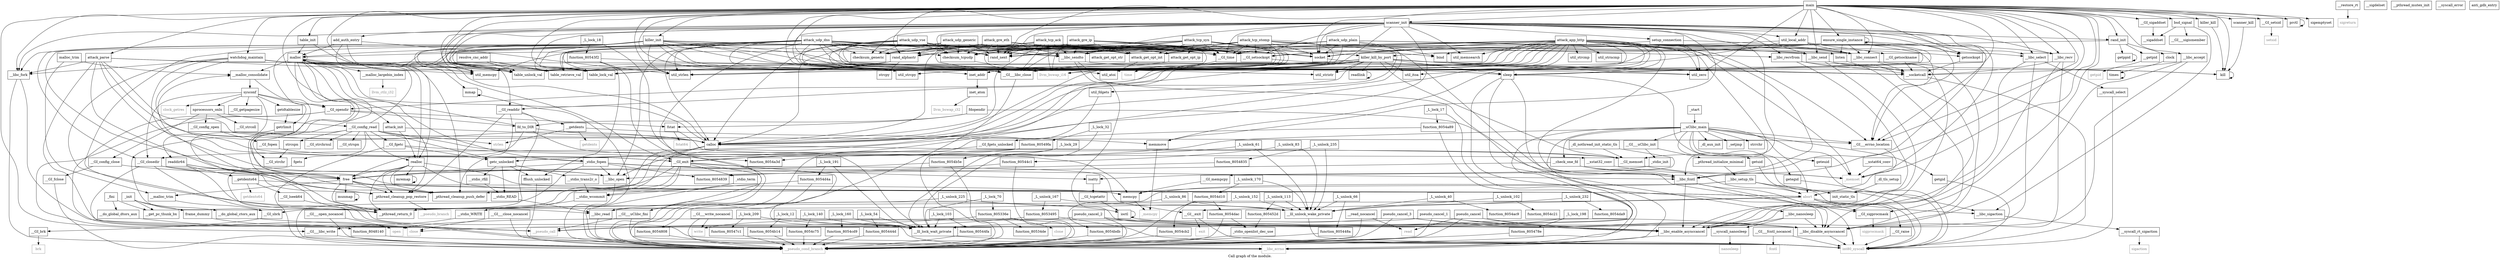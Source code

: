 digraph "Call graph of the module." {
  label="Call graph of the module.";
  node [shape=record];

  Node_main [label="{main}"];
  Node_rand_next [label="{rand_next}"];
  Node___GI_getsockname [label="{__GI_getsockname}"];
  Node_rand_init [label="{rand_init}"];
  Node___libc_select [label="{__libc_select}"];
  Node_rand_alphastr [label="{rand_alphastr}"];
  Node___GI_setsid [label="{__GI_setsid}"];
  Node___GI___fcntl_nocancel [label="{__GI___fcntl_nocancel}"];
  Node_getsockopt [label="{getsockopt}"];
  Node_scanner_kill [label="{scanner_kill}"];
  Node_setup_connection [label="{setup_connection}"];
  Node_add_auth_entry [label="{add_auth_entry}"];
  Node___GI_sigprocmask [label="{__GI_sigprocmask}"];
  Node_listen [label="{listen}"];
  Node_scanner_init [label="{scanner_init}"];
  Node_table_retrieve_val [label="{table_retrieve_val}"];
  Node___GI_time [label="{__GI_time}"];
  Node_table_lock_val [label="{table_lock_val}"];
  Node___libc_fcntl [label="{__libc_fcntl}"];
  Node___libc_recv [label="{__libc_recv}"];
  Node_table_unlock_val [label="{table_unlock_val}"];
  Node___GI_closedir [label="{__GI_closedir}"];
  Node_table_init [label="{table_init}"];
  Node_fd_to_DIR [label="{fd_to_DIR}"];
  Node___libc_recvfrom [label="{__libc_recvfrom}"];
  Node_util_strlen [label="{util_strlen}"];
  Node_util_strcpy [label="{util_strcpy}"];
  Node___GI_opendir [label="{__GI_opendir}"];
  Node_getppid [label="{getppid}"];
  Node_util_memcpy [label="{util_memcpy}"];
  Node_fdopendir [label="{fdopendir}"];
  Node_util_zero [label="{util_zero}"];
  Node___libc_send [label="{__libc_send}"];
  Node___GI_readdir [label="{__GI_readdir}"];
  Node_util_memsearch [label="{util_memsearch}"];
  Node___GI___errno_location [label="{__GI___errno_location}"];
  Node_inet_addr [label="{inet_addr}"];
  Node_ioctl [label="{ioctl}"];
  Node_clock [label="{clock}"];
  Node_strcpy [label="{strcpy}"];
  Node_util_atoi [label="{util_atoi}"];
  Node_util_stristr [label="{util_stristr}"];
  Node_kill [label="{kill}"];
  Node___libc_accept [label="{__libc_accept}"];
  Node_prctl [label="{prctl}"];
  Node_util_strcmp [label="{util_strcmp}"];
  Node___GI_setsockopt [label="{__GI_setsockopt}"];
  Node_memcpy [label="{memcpy}"];
  Node___libc_sendto [label="{__libc_sendto}"];
  Node_util_fdgets [label="{util_fdgets}"];
  Node_readlink [label="{readlink}"];
  Node_util_strncmp [label="{util_strncmp}"];
  Node_memmove [label="{memmove}"];
  Node_bind [label="{bind}"];
  Node___syscall_select [label="{__syscall_select}"];
  Node_util_local_addr [label="{util_local_addr}"];
  Node___GI_memset [label="{__GI_memset}"];
  Node_util_itoa [label="{util_itoa}"];
  Node___lll_unlock_wake_private [label="{__lll_unlock_wake_private}"];
  Node_init_static_tls [label="{init_static_tls}"];
  Node__dl_tls_setup [label="{_dl_tls_setup}"];
  Node___libc_setup_tls [label="{__libc_setup_tls}"];
  Node___pthread_initialize_minimal [label="{__pthread_initialize_minimal}"];
  Node__dl_aux_init [label="{_dl_aux_init}"];
  Node__dl_nothread_init_static_tls [label="{_dl_nothread_init_static_tls}"];
  Node___GI_brk [label="{__GI_brk}"];
  Node___getdents64 [label="{__getdents64}"];
  Node___stdio_READ [label="{__stdio_READ}"];
  Node___stdio_WRITE [label="{__stdio_WRITE}"];
  Node___stdio_rfill [label="{__stdio_rfill}"];
  Node___stdio_trans2r_o [label="{__stdio_trans2r_o}"];
  Node___GI_lseek64 [label="{__GI_lseek64}"];
  Node___do_global_ctors_aux [label="{__do_global_ctors_aux}"];
  Node__fini [label="{_fini}"];
  Node_llvm_ctlz_i32 [color="gray50", fontcolor="gray50", label="{llvm_ctlz_i32}"];
  Node_llvm_bswap_i32 [color="gray50", fontcolor="gray50", label="{llvm_bswap_i32}"];
  Node__memset [color="gray50", fontcolor="gray50", label="{_memset}"];
  Node__memcpy [color="gray50", fontcolor="gray50", label="{_memcpy}"];
  Node_llvm_bswap_i16 [color="gray50", fontcolor="gray50", label="{llvm_bswap_i16}"];
  Node___libc_errno [color="gray50", fontcolor="gray50", label="{__libc_errno}"];
  Node_int80_syscall [color="gray50", fontcolor="gray50", label="{int80_syscall}"];
  Node_fcntl [color="gray50", fontcolor="gray50", label="{fcntl}"];
  Node_setsid [color="gray50", fontcolor="gray50", label="{setsid}"];
  Node_sigprocmask [color="gray50", fontcolor="gray50", label="{sigprocmask}"];
  Node_time [color="gray50", fontcolor="gray50", label="{time}"];
  Node_close [color="gray50", fontcolor="gray50", label="{close}"];
  Node_open [color="gray50", fontcolor="gray50", label="{open}"];
  Node_clock_getres [color="gray50", fontcolor="gray50", label="{clock_getres}"];
  Node_clone [color="gray50", fontcolor="gray50", label="{clone}"];
  Node_getpid [color="gray50", fontcolor="gray50", label="{getpid}"];
  Node_write [color="gray50", fontcolor="gray50", label="{write}"];
  Node_read [color="gray50", fontcolor="gray50", label="{read}"];
  Node_exit [color="gray50", fontcolor="gray50", label="{exit}"];
  Node_sigreturn [color="gray50", fontcolor="gray50", label="{sigreturn}"];
  Node_sigaction [color="gray50", fontcolor="gray50", label="{sigaction}"];
  Node_fstat64 [color="gray50", fontcolor="gray50", label="{fstat64}"];
  Node_getdents [color="gray50", fontcolor="gray50", label="{getdents}"];
  Node_nanosleep [color="gray50", fontcolor="gray50", label="{nanosleep}"];
  Node_brk [color="gray50", fontcolor="gray50", label="{brk}"];
  Node_getdents64 [color="gray50", fontcolor="gray50", label="{getdents64}"];
  Node_abort [color="gray50", fontcolor="gray50", label="{abort}"];
  Node___libc_read [label="{__libc_read}"];
  Node___GI_sigaddset [label="{__GI_sigaddset}"];
  Node_sigemptyset [label="{sigemptyset}"];
  Node_bsd_signal [label="{bsd_signal}"];
  Node___GI___sigismember [label="{__GI___sigismember}"];
  Node___sigaddset [label="{__sigaddset}"];
  Node___sigdelset [label="{__sigdelset}"];
  Node___malloc_largebin_index [label="{__malloc_largebin_index}"];
  Node_malloc [label="{malloc}"];
  Node_calloc [label="{calloc}"];
  Node_realloc [label="{realloc}"];
  Node___malloc_trim [label="{__malloc_trim}"];
  Node___malloc_consolidate [label="{__malloc_consolidate}"];
  Node_free [label="{free}"];
  Node_malloc_trim [label="{malloc_trim}"];
  Node_abort [label="{abort}"];
  Node___GI_exit [label="{__GI_exit}"];
  Node_nprocessors_onln [label="{nprocessors_onln}"];
  Node_sysconf [label="{sysconf}"];
  Node___libc_fork [label="{__libc_fork}"];
  Node_function_805336e [label="{function_805336e}"];
  Node_function_8053495 [label="{function_8053495}"];
  Node_function_80534de [label="{function_80534de}"];
  Node__L_lock_70 [label="{_L_lock_70}"];
  Node__L_unlock_167 [label="{_L_unlock_167}"];
  Node___getpid [label="{__getpid}"];
  Node___GI_raise [label="{__GI_raise}"];
  Node_sleep [label="{sleep}"];
  Node___GI___libc_close [label="{__GI___libc_close}"];
  Node___GI___close_nocancel [label="{__GI___close_nocancel}"];
  Node_pseudo_cancel_3 [label="{pseudo_cancel_3}"];
  Node___libc_open [label="{__libc_open}"];
  Node___GI___open_nocancel [label="{__GI___open_nocancel}"];
  Node_pseudo_cancel_2 [label="{pseudo_cancel_2}"];
  Node___GI___libc_write [label="{__GI___libc_write}"];
  Node___GI___write_nocancel [label="{__GI___write_nocancel}"];
  Node_pseudo_cancel_1 [label="{pseudo_cancel_1}"];
  Node___GI_mempcpy [label="{__GI_mempcpy}"];
  Node___read_nocancel [label="{__read_nocancel}"];
  Node_pseudo_cancel [label="{pseudo_cancel}"];
  Node___libc_disable_asynccancel [label="{__libc_disable_asynccancel}"];
  Node___libc_enable_asynccancel [label="{__libc_enable_asynccancel}"];
  Node___pthread_return_0 [label="{__pthread_return_0}"];
  Node___pthread_mutex_init [label="{__pthread_mutex_init}"];
  Node__pthread_cleanup_push_defer [label="{_pthread_cleanup_push_defer}"];
  Node__pthread_cleanup_pop_restore [label="{_pthread_cleanup_pop_restore}"];
  Node___GI___uClibc_fini [label="{__GI___uClibc_fini}"];
  Node___check_one_fd [label="{__check_one_fd}"];
  Node___GI___uClibc_init [label="{__GI___uClibc_init}"];
  Node___uClibc_main [label="{__uClibc_main}"];
  Node___syscall_error [label="{__syscall_error}"];
  Node___restore_rt [label="{__restore_rt}"];
  Node___libc_sigaction [label="{__libc_sigaction}"];
  Node__setjmp [label="{_setjmp}"];
  Node_mmap [label="{mmap}"];
  Node___socketcall [label="{__socketcall}"];
  Node___syscall_rt_sigaction [label="{__syscall_rt_sigaction}"];
  Node___GI__exit [label="{__GI__exit}"];
  Node_fstat [label="{fstat}"];
  Node___getdents [label="{__getdents}"];
  Node_getdtablesize [label="{getdtablesize}"];
  Node_getegid [label="{getegid}"];
  Node_geteuid [label="{geteuid}"];
  Node_getgid [label="{getgid}"];
  Node___GI_getpagesize [label="{__GI_getpagesize}"];
  Node_getrlimit [label="{getrlimit}"];
  Node_getuid [label="{getuid}"];
  Node_mremap [label="{mremap}"];
  Node_munmap [label="{munmap}"];
  Node___syscall_nanosleep [label="{__syscall_nanosleep}"];
  Node___libc_nanosleep [label="{__libc_nanosleep}"];
  Node___GI_sbrk [label="{__GI_sbrk}"];
  Node_times [label="{times}"];
  Node___xstat64_conv [label="{__xstat64_conv}"];
  Node___xstat32_conv [label="{__xstat32_conv}"];
  Node_readdir64 [label="{readdir64}"];
  Node___GI_config_read [label="{__GI_config_read}"];
  Node___GI_config_close [label="{__GI_config_close}"];
  Node___GI_config_open [label="{__GI_config_open}"];
  Node___GI_fclose [label="{__GI_fclose}"];
  Node_function_80543f2 [label="{function_80543f2}"];
  Node_function_805444d [label="{function_805444d}"];
  Node_function_805448a [label="{function_805448a}"];
  Node_function_80544c1 [label="{function_80544c1}"];
  Node_function_80544fa [label="{function_80544fa}"];
  Node_function_805452d [label="{function_805452d}"];
  Node__L_lock_18 [label="{_L_lock_18}"];
  Node__L_lock_54 [label="{_L_lock_54}"];
  Node__L_unlock_66 [label="{_L_unlock_66}"];
  Node__L_unlock_83 [label="{_L_unlock_83}"];
  Node__L_lock_103 [label="{_L_lock_103}"];
  Node__L_unlock_113 [label="{_L_unlock_113}"];
  Node___GI_fopen [label="{__GI_fopen}"];
  Node__stdio_fopen [label="{_stdio_fopen}"];
  Node_function_805478e [label="{function_805478e}"];
  Node_function_80547c1 [label="{function_80547c1}"];
  Node_function_8054808 [label="{function_8054808}"];
  Node_function_8054835 [label="{function_8054835}"];
  Node_function_8054839 [label="{function_8054839}"];
  Node__L_lock_198 [label="{_L_lock_198}"];
  Node__L_lock_209 [label="{_L_lock_209}"];
  Node__L_unlock_225 [label="{_L_unlock_225}"];
  Node__L_unlock_235 [label="{_L_unlock_235}"];
  Node__stdio_init [label="{_stdio_init}"];
  Node__stdio_term [label="{_stdio_term}"];
  Node___stdio_wcommit [label="{__stdio_wcommit}"];
  Node___GI_fgetc [label="{__GI_fgetc}"];
  Node_function_80549fa [label="{function_80549fa}"];
  Node_function_8054a3d [label="{function_8054a3d}"];
  Node__L_lock_32 [label="{_L_lock_32}"];
  Node__L_unlock_61 [label="{_L_unlock_61}"];
  Node_fgets [label="{fgets}"];
  Node_function_8054a89 [label="{function_8054a89}"];
  Node_function_8054ac9 [label="{function_8054ac9}"];
  Node__L_lock_17 [label="{_L_lock_17}"];
  Node__L_unlock_40 [label="{_L_unlock_40}"];
  Node__stdio_openlist_dec_use [label="{_stdio_openlist_dec_use}"];
  Node_function_8054b14 [label="{function_8054b14}"];
  Node_function_8054b5e [label="{function_8054b5e}"];
  Node_function_8054bdb [label="{function_8054bdb}"];
  Node_function_8054c21 [label="{function_8054c21}"];
  Node_fflush_unlocked [label="{fflush_unlocked}"];
  Node_function_8054c75 [label="{function_8054c75}"];
  Node_function_8054cb2 [label="{function_8054cb2}"];
  Node_function_8054cd9 [label="{function_8054cd9}"];
  Node_function_8054d10 [label="{function_8054d10}"];
  Node_function_8054d4a [label="{function_8054d4a}"];
  Node_function_8054da9 [label="{function_8054da9}"];
  Node_function_8054dac [label="{function_8054dac}"];
  Node__L_lock_12 [label="{_L_lock_12}"];
  Node__L_lock_29 [label="{_L_lock_29}"];
  Node__L_unlock_86 [label="{_L_unlock_86}"];
  Node__L_unlock_102 [label="{_L_unlock_102}"];
  Node__L_lock_140 [label="{_L_lock_140}"];
  Node__L_unlock_152 [label="{_L_unlock_152}"];
  Node__L_lock_160 [label="{_L_lock_160}"];
  Node__L_unlock_170 [label="{_L_unlock_170}"];
  Node__L_lock_191 [label="{_L_lock_191}"];
  Node__L_unlock_232 [label="{_L_unlock_232}"];
  Node_getc_unlocked [label="{getc_unlocked}"];
  Node___GI_fgets_unlocked [label="{__GI_fgets_unlocked}"];
  Node___GI_strchr [label="{__GI_strchr}"];
  Node___GI_strchrnul [label="{__GI_strchrnul}"];
  Node___GI_strcoll [label="{__GI_strcoll}"];
  Node_strlen [color="gray50", fontcolor="gray50", label="{strlen}"];
  Node_strrchr [label="{strrchr}"];
  Node_strcspn [label="{strcspn}"];
  Node___GI_strspn [label="{__GI_strspn}"];
  Node_isatty [label="{isatty}"];
  Node___GI_tcgetattr [label="{__GI_tcgetattr}"];
  Node_inet_aton [label="{inet_aton}"];
  Node___lll_lock_wait_private [label="{__lll_lock_wait_private}"];
  Node_socket [label="{socket}"];
  Node___pseudo_call [color="gray50", fontcolor="gray50", label="{__pseudo_call}"];
  Node___pseudo_branch [color="gray50", fontcolor="gray50", label="{__pseudo_branch}"];
  Node___pseudo_cond_branch [color="gray50", fontcolor="gray50", label="{__pseudo_cond_branch}"];
  Node__init [label="{_init}"];
  Node___get_pc_thunk_bx [label="{__get_pc_thunk_bx}"];
  Node___do_global_dtors_aux [label="{__do_global_dtors_aux}"];
  Node_frame_dummy [label="{frame_dummy}"];
  Node_function_8048140 [label="{function_8048140}"];
  Node__start [label="{_start}"];
  Node_attack_get_opt_str [label="{attack_get_opt_str}"];
  Node_attack_get_opt_ip [label="{attack_get_opt_ip}"];
  Node_attack_get_opt_int [label="{attack_get_opt_int}"];
  Node_attack_parse [label="{attack_parse}"];
  Node_attack_init [label="{attack_init}"];
  Node_attack_app_http [label="{attack_app_http}"];
  Node_attack_gre_eth [label="{attack_gre_eth}"];
  Node_attack_gre_ip [label="{attack_gre_ip}"];
  Node___libc_connect [label="{__libc_connect}"];
  Node_attack_tcp_stomp [label="{attack_tcp_stomp}"];
  Node_attack_tcp_ack [label="{attack_tcp_ack}"];
  Node_attack_tcp_syn [label="{attack_tcp_syn}"];
  Node_attack_udp_plain [label="{attack_udp_plain}"];
  Node_attack_udp_generic [label="{attack_udp_generic}"];
  Node_attack_udp_vse [label="{attack_udp_vse}"];
  Node_attack_udp_dns [label="{attack_udp_dns}"];
  Node_checksum_generic [label="{checksum_generic}"];
  Node_checksum_tcpudp [label="{checksum_tcpudp}"];
  Node_killer_kill [label="{killer_kill}"];
  Node_killer_kill_by_port [label="{killer_kill_by_port}"];
  Node_killer_init [label="{killer_init}"];
  Node_anti_gdb_entry [label="{anti_gdb_entry}"];
  Node_resolve_cnc_addr [label="{resolve_cnc_addr}"];
  Node_ensure_single_instance [label="{ensure_single_instance}"];
  Node_watchdog_maintain [label="{watchdog_maintain}"];
  Node_main -> Node_rand_next;
  Node_main -> Node_rand_init;
  Node_main -> Node___libc_select;
  Node_main -> Node_rand_alphastr;
  Node_main -> Node___GI_setsid;
  Node_main -> Node_getsockopt;
  Node_main -> Node_scanner_kill;
  Node_main -> Node___GI_sigprocmask;
  Node_main -> Node_scanner_init;
  Node_main -> Node_table_retrieve_val;
  Node_main -> Node_table_lock_val;
  Node_main -> Node___libc_fcntl;
  Node_main -> Node___libc_recv;
  Node_main -> Node_table_unlock_val;
  Node_main -> Node_table_init;
  Node_main -> Node_util_strlen;
  Node_main -> Node_util_strcpy;
  Node_main -> Node_util_zero;
  Node_main -> Node___libc_send;
  Node_main -> Node___GI___errno_location;
  Node_main -> Node_kill;
  Node_main -> Node___libc_accept;
  Node_main -> Node_prctl;
  Node_main -> Node_util_local_addr;
  Node_main -> Node__memset;
  Node_main -> Node_llvm_bswap_i16;
  Node_main -> Node___GI_sigaddset;
  Node_main -> Node_sigemptyset;
  Node_main -> Node_bsd_signal;
  Node_main -> Node___GI_exit;
  Node_main -> Node___libc_fork;
  Node_main -> Node_sleep;
  Node_main -> Node___GI___libc_close;
  Node_main -> Node___GI___libc_write;
  Node_main -> Node_socket;
  Node_main -> Node_attack_parse;
  Node_main -> Node_attack_init;
  Node_main -> Node___libc_connect;
  Node_main -> Node_killer_kill;
  Node_main -> Node_killer_init;
  Node_main -> Node_ensure_single_instance;
  Node_main -> Node_watchdog_maintain;
  Node___GI_getsockname -> Node___socketcall;
  Node_rand_init -> Node___GI_time;
  Node_rand_init -> Node_getppid;
  Node_rand_init -> Node_clock;
  Node_rand_init -> Node___getpid;
  Node___libc_select -> Node___syscall_select;
  Node___libc_select -> Node___libc_disable_asynccancel;
  Node___libc_select -> Node___libc_enable_asynccancel;
  Node_rand_alphastr -> Node_table_retrieve_val;
  Node_rand_alphastr -> Node_table_lock_val;
  Node_rand_alphastr -> Node_table_unlock_val;
  Node_rand_alphastr -> Node_util_strlen;
  Node_rand_alphastr -> Node_strcpy;
  Node___GI_setsid -> Node_setsid;
  Node___GI___fcntl_nocancel -> Node_int80_syscall;
  Node___GI___fcntl_nocancel -> Node_fcntl;
  Node_getsockopt -> Node___socketcall;
  Node_scanner_kill -> Node_kill;
  Node_setup_connection -> Node___libc_fcntl;
  Node_setup_connection -> Node_util_zero;
  Node_setup_connection -> Node___GI___libc_close;
  Node_setup_connection -> Node_socket;
  Node_setup_connection -> Node___libc_connect;
  Node_add_auth_entry -> Node_util_strlen;
  Node_add_auth_entry -> Node_util_memcpy;
  Node_add_auth_entry -> Node_malloc;
  Node_add_auth_entry -> Node_realloc;
  Node___GI_sigprocmask -> Node_sigprocmask;
  Node_listen -> Node___socketcall;
  Node_scanner_init -> Node_rand_next;
  Node_scanner_init -> Node_rand_init;
  Node_scanner_init -> Node___libc_select;
  Node_scanner_init -> Node_getsockopt;
  Node_scanner_init -> Node_setup_connection;
  Node_scanner_init -> Node_add_auth_entry;
  Node_scanner_init -> Node_table_retrieve_val;
  Node_scanner_init -> Node___GI_time;
  Node_scanner_init -> Node_table_lock_val;
  Node_scanner_init -> Node___libc_fcntl;
  Node_scanner_init -> Node___libc_recv;
  Node_scanner_init -> Node_table_unlock_val;
  Node_scanner_init -> Node___libc_recvfrom;
  Node_scanner_init -> Node___libc_send;
  Node_scanner_init -> Node_util_memsearch;
  Node_scanner_init -> Node___GI___errno_location;
  Node_scanner_init -> Node___GI_setsockopt;
  Node_scanner_init -> Node___libc_sendto;
  Node_scanner_init -> Node_memmove;
  Node_scanner_init -> Node_util_local_addr;
  Node_scanner_init -> Node__memset;
  Node_scanner_init -> Node_llvm_bswap_i16;
  Node_scanner_init -> Node_calloc;
  Node_scanner_init -> Node___GI_exit;
  Node_scanner_init -> Node___libc_fork;
  Node_scanner_init -> Node___GI___libc_close;
  Node_scanner_init -> Node_socket;
  Node_scanner_init -> Node_checksum_generic;
  Node_scanner_init -> Node_checksum_tcpudp;
  Node___GI_time -> Node_time;
  Node___libc_fcntl -> Node_int80_syscall;
  Node___libc_fcntl -> Node___libc_disable_asynccancel;
  Node___libc_fcntl -> Node___libc_enable_asynccancel;
  Node___libc_recv -> Node___libc_disable_asynccancel;
  Node___libc_recv -> Node___libc_enable_asynccancel;
  Node___libc_recv -> Node___socketcall;
  Node___GI_closedir -> Node_close;
  Node___GI_closedir -> Node_free;
  Node___GI_closedir -> Node___pthread_return_0;
  Node___GI_closedir -> Node__pthread_cleanup_push_defer;
  Node___GI_closedir -> Node__pthread_cleanup_pop_restore;
  Node_table_init -> Node_util_memcpy;
  Node_table_init -> Node_malloc;
  Node_fd_to_DIR -> Node_memcpy;
  Node_fd_to_DIR -> Node_malloc;
  Node_fd_to_DIR -> Node_calloc;
  Node_fd_to_DIR -> Node_free;
  Node___libc_recvfrom -> Node___libc_disable_asynccancel;
  Node___libc_recvfrom -> Node___libc_enable_asynccancel;
  Node___libc_recvfrom -> Node___socketcall;
  Node___GI_opendir -> Node_fd_to_DIR;
  Node___GI_opendir -> Node_close;
  Node___GI_opendir -> Node_open;
  Node___GI_opendir -> Node_fstat;
  Node_getppid -> Node_getppid;
  Node_fdopendir -> Node___libc_fcntl;
  Node_fdopendir -> Node_fd_to_DIR;
  Node_fdopendir -> Node_fstat;
  Node___libc_send -> Node___libc_disable_asynccancel;
  Node___libc_send -> Node___libc_enable_asynccancel;
  Node___libc_send -> Node___socketcall;
  Node___GI_readdir -> Node___pthread_return_0;
  Node___GI_readdir -> Node__pthread_cleanup_push_defer;
  Node___GI_readdir -> Node__pthread_cleanup_pop_restore;
  Node___GI_readdir -> Node___getdents;
  Node___GI___errno_location -> Node_abort;
  Node_inet_addr -> Node_inet_aton;
  Node_ioctl -> Node_ioctl;
  Node_ioctl -> Node___libc_disable_asynccancel;
  Node_ioctl -> Node___libc_enable_asynccancel;
  Node_clock -> Node_times;
  Node_kill -> Node_kill;
  Node___libc_accept -> Node___libc_disable_asynccancel;
  Node___libc_accept -> Node___libc_enable_asynccancel;
  Node___libc_accept -> Node___socketcall;
  Node_prctl -> Node_prctl;
  Node___GI_setsockopt -> Node___socketcall;
  Node_memcpy -> Node__memcpy;
  Node___libc_sendto -> Node___libc_disable_asynccancel;
  Node___libc_sendto -> Node___libc_enable_asynccancel;
  Node___libc_sendto -> Node___socketcall;
  Node_util_fdgets -> Node___libc_read;
  Node_readlink -> Node_readlink;
  Node_memmove -> Node__memcpy;
  Node_bind -> Node___socketcall;
  Node___syscall_select -> Node_int80_syscall;
  Node_util_local_addr -> Node___GI_getsockname;
  Node_util_local_addr -> Node___GI___errno_location;
  Node_util_local_addr -> Node___GI___libc_close;
  Node_util_local_addr -> Node_socket;
  Node_util_local_addr -> Node___libc_connect;
  Node___GI_memset -> Node__memset;
  Node___lll_unlock_wake_private -> Node_int80_syscall;
  Node__dl_tls_setup -> Node_init_static_tls;
  Node___libc_setup_tls -> Node_memcpy;
  Node___libc_setup_tls -> Node_init_static_tls;
  Node___libc_setup_tls -> Node_int80_syscall;
  Node___libc_setup_tls -> Node_abort;
  Node___libc_setup_tls -> Node___GI_sbrk;
  Node___pthread_initialize_minimal -> Node___libc_setup_tls;
  Node__dl_nothread_init_static_tls -> Node___GI_memset;
  Node__dl_nothread_init_static_tls -> Node___GI_mempcpy;
  Node___GI_brk -> Node_brk;
  Node___getdents64 -> Node_memcpy;
  Node___getdents64 -> Node___GI_lseek64;
  Node___getdents64 -> Node_getdents64;
  Node___stdio_READ -> Node___libc_read;
  Node___stdio_WRITE -> Node___GI___libc_write;
  Node___stdio_rfill -> Node___stdio_READ;
  Node___stdio_trans2r_o -> Node___stdio_wcommit;
  Node___GI_lseek64 -> Node_int80_syscall;
  Node___do_global_ctors_aux -> Node___pseudo_call;
  Node__fini -> Node___get_pc_thunk_bx;
  Node__fini -> Node___do_global_dtors_aux;
  Node___libc_read -> Node___pseudo_cond_branch;
  Node___GI_sigaddset -> Node___sigaddset;
  Node_bsd_signal -> Node___GI___sigismember;
  Node_bsd_signal -> Node___sigaddset;
  Node_bsd_signal -> Node___libc_sigaction;
  Node___malloc_largebin_index -> Node_llvm_ctlz_i32;
  Node_malloc -> Node___malloc_largebin_index;
  Node_malloc -> Node_malloc;
  Node_malloc -> Node___malloc_consolidate;
  Node_malloc -> Node_free;
  Node_malloc -> Node___pthread_return_0;
  Node_malloc -> Node__pthread_cleanup_push_defer;
  Node_malloc -> Node__pthread_cleanup_pop_restore;
  Node_malloc -> Node_mmap;
  Node_malloc -> Node___GI_sbrk;
  Node_calloc -> Node___GI_memset;
  Node_calloc -> Node_malloc;
  Node_calloc -> Node___pthread_return_0;
  Node_calloc -> Node__pthread_cleanup_push_defer;
  Node_calloc -> Node__pthread_cleanup_pop_restore;
  Node_realloc -> Node_memcpy;
  Node_realloc -> Node_malloc;
  Node_realloc -> Node_free;
  Node_realloc -> Node_abort;
  Node_realloc -> Node___pthread_return_0;
  Node_realloc -> Node__pthread_cleanup_push_defer;
  Node_realloc -> Node__pthread_cleanup_pop_restore;
  Node_realloc -> Node_mremap;
  Node___malloc_trim -> Node___GI_sbrk;
  Node___malloc_consolidate -> Node_abort;
  Node___malloc_consolidate -> Node_sysconf;
  Node_free -> Node___malloc_trim;
  Node_free -> Node___malloc_consolidate;
  Node_free -> Node_abort;
  Node_free -> Node___pthread_return_0;
  Node_free -> Node__pthread_cleanup_push_defer;
  Node_free -> Node__pthread_cleanup_pop_restore;
  Node_free -> Node_munmap;
  Node_malloc_trim -> Node___malloc_trim;
  Node_malloc_trim -> Node___malloc_consolidate;
  Node_abort -> Node___GI_sigprocmask;
  Node_abort -> Node___GI_raise;
  Node_abort -> Node___pthread_return_0;
  Node_abort -> Node___libc_sigaction;
  Node_abort -> Node___GI__exit;
  Node___GI_exit -> Node___libc_errno;
  Node___GI_exit -> Node___pthread_return_0;
  Node___GI_exit -> Node__pthread_cleanup_push_defer;
  Node___GI_exit -> Node__pthread_cleanup_pop_restore;
  Node___GI_exit -> Node___GI___uClibc_fini;
  Node___GI_exit -> Node___GI__exit;
  Node___GI_exit -> Node__stdio_term;
  Node_nprocessors_onln -> Node___GI_config_read;
  Node_nprocessors_onln -> Node___GI_config_close;
  Node_nprocessors_onln -> Node___GI_config_open;
  Node_nprocessors_onln -> Node___GI_strcoll;
  Node_sysconf -> Node___GI_closedir;
  Node_sysconf -> Node___GI_opendir;
  Node_sysconf -> Node_clock_getres;
  Node_sysconf -> Node_nprocessors_onln;
  Node_sysconf -> Node_getdtablesize;
  Node_sysconf -> Node___GI_getpagesize;
  Node_sysconf -> Node_getrlimit;
  Node_sysconf -> Node_readdir64;
  Node___libc_fork -> Node___pseudo_call;
  Node___libc_fork -> Node___pseudo_cond_branch;
  Node_function_805336e -> Node_clone;
  Node_function_805336e -> Node_function_80534de;
  Node_function_805336e -> Node___pseudo_call;
  Node_function_805336e -> Node___pseudo_cond_branch;
  Node_function_8053495 -> Node_int80_syscall;
  Node_function_8053495 -> Node___pseudo_call;
  Node__L_lock_70 -> Node_function_805336e;
  Node__L_lock_70 -> Node___lll_lock_wait_private;
  Node__L_unlock_167 -> Node___lll_unlock_wake_private;
  Node__L_unlock_167 -> Node_function_8053495;
  Node___getpid -> Node_getpid;
  Node___GI_raise -> Node_int80_syscall;
  Node_sleep -> Node___GI_sigprocmask;
  Node_sleep -> Node___libc_errno;
  Node_sleep -> Node___libc_sigaction;
  Node_sleep -> Node___libc_nanosleep;
  Node___GI___libc_close -> Node___pseudo_cond_branch;
  Node___GI___close_nocancel -> Node_close;
  Node___GI___close_nocancel -> Node___pseudo_cond_branch;
  Node_pseudo_cancel_3 -> Node_close;
  Node_pseudo_cancel_3 -> Node___libc_disable_asynccancel;
  Node_pseudo_cancel_3 -> Node___libc_enable_asynccancel;
  Node_pseudo_cancel_3 -> Node___pseudo_cond_branch;
  Node___libc_open -> Node___pseudo_cond_branch;
  Node___GI___open_nocancel -> Node_open;
  Node___GI___open_nocancel -> Node___pseudo_cond_branch;
  Node_pseudo_cancel_2 -> Node_open;
  Node_pseudo_cancel_2 -> Node___libc_disable_asynccancel;
  Node_pseudo_cancel_2 -> Node___libc_enable_asynccancel;
  Node_pseudo_cancel_2 -> Node___pseudo_cond_branch;
  Node___GI___libc_write -> Node___pseudo_cond_branch;
  Node___GI___write_nocancel -> Node_write;
  Node___GI___write_nocancel -> Node___pseudo_cond_branch;
  Node_pseudo_cancel_1 -> Node_write;
  Node_pseudo_cancel_1 -> Node___libc_disable_asynccancel;
  Node_pseudo_cancel_1 -> Node___libc_enable_asynccancel;
  Node_pseudo_cancel_1 -> Node___pseudo_cond_branch;
  Node___GI_mempcpy -> Node_memcpy;
  Node___read_nocancel -> Node_read;
  Node___read_nocancel -> Node___pseudo_cond_branch;
  Node_pseudo_cancel -> Node_read;
  Node_pseudo_cancel -> Node___libc_disable_asynccancel;
  Node_pseudo_cancel -> Node___libc_enable_asynccancel;
  Node_pseudo_cancel -> Node___pseudo_cond_branch;
  Node___libc_disable_asynccancel -> Node_int80_syscall;
  Node___libc_enable_asynccancel -> Node___libc_errno;
  Node__pthread_cleanup_pop_restore -> Node___pseudo_branch;
  Node___GI___uClibc_fini -> Node___libc_errno;
  Node___GI___uClibc_fini -> Node___pseudo_call;
  Node___check_one_fd -> Node___libc_fcntl;
  Node___check_one_fd -> Node_abort;
  Node___check_one_fd -> Node___libc_open;
  Node___GI___uClibc_init -> Node___pthread_initialize_minimal;
  Node___GI___uClibc_init -> Node__stdio_init;
  Node___uClibc_main -> Node___GI___errno_location;
  Node___uClibc_main -> Node__dl_aux_init;
  Node___uClibc_main -> Node__memset;
  Node___uClibc_main -> Node___libc_errno;
  Node___uClibc_main -> Node_abort;
  Node___uClibc_main -> Node___GI_exit;
  Node___uClibc_main -> Node___check_one_fd;
  Node___uClibc_main -> Node___GI___uClibc_init;
  Node___uClibc_main -> Node__setjmp;
  Node___uClibc_main -> Node_getegid;
  Node___uClibc_main -> Node_geteuid;
  Node___uClibc_main -> Node_getgid;
  Node___uClibc_main -> Node_getuid;
  Node___uClibc_main -> Node_strrchr;
  Node___uClibc_main -> Node___pseudo_call;
  Node___restore_rt -> Node_sigreturn;
  Node___libc_sigaction -> Node___syscall_rt_sigaction;
  Node_mmap -> Node_mmap;
  Node_mmap -> Node___pseudo_cond_branch;
  Node___socketcall -> Node_int80_syscall;
  Node___syscall_rt_sigaction -> Node_sigaction;
  Node___GI__exit -> Node_int80_syscall;
  Node___GI__exit -> Node_exit;
  Node_fstat -> Node_fstat64;
  Node_fstat -> Node___xstat32_conv;
  Node___getdents -> Node_memmove;
  Node___getdents -> Node_getdents;
  Node___getdents -> Node_strlen;
  Node_getdtablesize -> Node_getrlimit;
  Node_getegid -> Node_int80_syscall;
  Node_geteuid -> Node_int80_syscall;
  Node_getgid -> Node_int80_syscall;
  Node_getrlimit -> Node_int80_syscall;
  Node_getuid -> Node_int80_syscall;
  Node_mremap -> Node_mremap;
  Node_munmap -> Node_munmap;
  Node___syscall_nanosleep -> Node_nanosleep;
  Node___libc_nanosleep -> Node___libc_disable_asynccancel;
  Node___libc_nanosleep -> Node___libc_enable_asynccancel;
  Node___libc_nanosleep -> Node___syscall_nanosleep;
  Node___GI_sbrk -> Node___GI_brk;
  Node_times -> Node_times;
  Node___xstat64_conv -> Node__memset;
  Node___xstat32_conv -> Node__memset;
  Node_readdir64 -> Node___getdents64;
  Node_readdir64 -> Node___pthread_return_0;
  Node_readdir64 -> Node__pthread_cleanup_push_defer;
  Node_readdir64 -> Node__pthread_cleanup_pop_restore;
  Node___GI_config_read -> Node___GI_memset;
  Node___GI_config_read -> Node_malloc;
  Node___GI_config_read -> Node_realloc;
  Node___GI_config_read -> Node___GI_fgetc;
  Node___GI_config_read -> Node_fgets;
  Node___GI_config_read -> Node_getc_unlocked;
  Node___GI_config_read -> Node___GI_strchr;
  Node___GI_config_read -> Node___GI_strchrnul;
  Node___GI_config_read -> Node_strlen;
  Node___GI_config_read -> Node_strcspn;
  Node___GI_config_read -> Node___GI_strspn;
  Node___GI_config_close -> Node_free;
  Node___GI_config_close -> Node___GI_fclose;
  Node___GI_config_open -> Node_calloc;
  Node___GI_config_open -> Node___GI_fopen;
  Node___GI_fclose -> Node___pseudo_cond_branch;
  Node_function_80543f2 -> Node___GI___libc_close;
  Node_function_80543f2 -> Node_fflush_unlocked;
  Node_function_80543f2 -> Node___pseudo_cond_branch;
  Node_function_805444d -> Node___pseudo_cond_branch;
  Node_function_805448a -> Node___pseudo_cond_branch;
  Node_function_80544c1 -> Node_free;
  Node_function_80544c1 -> Node___pseudo_cond_branch;
  Node_function_80544fa -> Node___pseudo_cond_branch;
  Node_function_805452d -> Node__stdio_openlist_dec_use;
  Node__L_lock_18 -> Node_function_80543f2;
  Node__L_lock_18 -> Node___lll_lock_wait_private;
  Node__L_lock_54 -> Node_function_805444d;
  Node__L_lock_54 -> Node___lll_lock_wait_private;
  Node__L_unlock_66 -> Node___lll_unlock_wake_private;
  Node__L_unlock_66 -> Node_function_805448a;
  Node__L_unlock_83 -> Node___lll_unlock_wake_private;
  Node__L_unlock_83 -> Node_function_80544c1;
  Node__L_lock_103 -> Node_function_80544fa;
  Node__L_lock_103 -> Node___lll_lock_wait_private;
  Node__L_unlock_113 -> Node___lll_unlock_wake_private;
  Node__L_unlock_113 -> Node_function_805452d;
  Node___GI_fopen -> Node__stdio_fopen;
  Node__stdio_fopen -> Node___libc_fcntl;
  Node__stdio_fopen -> Node_malloc;
  Node__stdio_fopen -> Node_free;
  Node__stdio_fopen -> Node___libc_open;
  Node__stdio_fopen -> Node_function_8054839;
  Node__stdio_fopen -> Node_isatty;
  Node__stdio_fopen -> Node___pseudo_cond_branch;
  Node_function_805478e -> Node___pseudo_cond_branch;
  Node_function_80547c1 -> Node___pseudo_cond_branch;
  Node_function_8054808 -> Node___pseudo_cond_branch;
  Node_function_8054835 -> Node_function_8054839;
  Node__L_lock_198 -> Node_function_805478e;
  Node__L_lock_198 -> Node___lll_lock_wait_private;
  Node__L_lock_209 -> Node_function_80547c1;
  Node__L_lock_209 -> Node___lll_lock_wait_private;
  Node__L_unlock_225 -> Node___lll_unlock_wake_private;
  Node__L_unlock_225 -> Node_function_8054808;
  Node__L_unlock_235 -> Node___lll_unlock_wake_private;
  Node__L_unlock_235 -> Node_function_8054835;
  Node__stdio_init -> Node_isatty;
  Node__stdio_term -> Node___stdio_wcommit;
  Node__stdio_term -> Node___pseudo_cond_branch;
  Node___stdio_wcommit -> Node___stdio_WRITE;
  Node___GI_fgetc -> Node_function_8054a3d;
  Node___GI_fgetc -> Node_getc_unlocked;
  Node___GI_fgetc -> Node___pseudo_cond_branch;
  Node_function_80549fa -> Node_getc_unlocked;
  Node_function_80549fa -> Node___pseudo_cond_branch;
  Node__L_lock_32 -> Node_function_80549fa;
  Node__L_lock_32 -> Node___lll_lock_wait_private;
  Node__L_unlock_61 -> Node___lll_unlock_wake_private;
  Node__L_unlock_61 -> Node_function_8054a3d;
  Node_fgets -> Node___pseudo_cond_branch;
  Node_function_8054a89 -> Node___GI_fgets_unlocked;
  Node_function_8054a89 -> Node___pseudo_cond_branch;
  Node__L_lock_17 -> Node_function_8054a89;
  Node__L_lock_17 -> Node___lll_lock_wait_private;
  Node__L_unlock_40 -> Node___lll_unlock_wake_private;
  Node__L_unlock_40 -> Node_function_8054ac9;
  Node__stdio_openlist_dec_use -> Node___pseudo_cond_branch;
  Node_function_8054b14 -> Node___pseudo_cond_branch;
  Node_function_8054b5e -> Node_free;
  Node_function_8054b5e -> Node___pseudo_cond_branch;
  Node_function_8054bdb -> Node___pseudo_cond_branch;
  Node_fflush_unlocked -> Node___pseudo_cond_branch;
  Node_function_8054c75 -> Node___pseudo_cond_branch;
  Node_function_8054cb2 -> Node___pseudo_cond_branch;
  Node_function_8054cd9 -> Node___pseudo_cond_branch;
  Node_function_8054d10 -> Node_function_8054dac;
  Node_function_8054d10 -> Node___pseudo_cond_branch;
  Node_function_8054d4a -> Node___stdio_wcommit;
  Node_function_8054d4a -> Node___pseudo_cond_branch;
  Node_function_8054dac -> Node__stdio_openlist_dec_use;
  Node_function_8054dac -> Node___pseudo_cond_branch;
  Node__L_lock_12 -> Node_function_8054b14;
  Node__L_lock_12 -> Node___lll_lock_wait_private;
  Node__L_lock_29 -> Node_function_8054b5e;
  Node__L_lock_29 -> Node___lll_lock_wait_private;
  Node__L_unlock_86 -> Node___lll_unlock_wake_private;
  Node__L_unlock_86 -> Node_function_8054bdb;
  Node__L_unlock_102 -> Node___lll_unlock_wake_private;
  Node__L_unlock_102 -> Node_function_8054c21;
  Node__L_lock_140 -> Node_function_8054c75;
  Node__L_lock_140 -> Node___lll_lock_wait_private;
  Node__L_unlock_152 -> Node___lll_unlock_wake_private;
  Node__L_unlock_152 -> Node_function_8054cb2;
  Node__L_lock_160 -> Node_function_8054cd9;
  Node__L_lock_160 -> Node___lll_lock_wait_private;
  Node__L_unlock_170 -> Node___lll_unlock_wake_private;
  Node__L_unlock_170 -> Node_function_8054d10;
  Node__L_lock_191 -> Node_function_8054d4a;
  Node__L_lock_191 -> Node___lll_lock_wait_private;
  Node__L_unlock_232 -> Node___lll_unlock_wake_private;
  Node__L_unlock_232 -> Node_function_8054da9;
  Node_getc_unlocked -> Node___stdio_READ;
  Node_getc_unlocked -> Node___stdio_rfill;
  Node_getc_unlocked -> Node___stdio_trans2r_o;
  Node_getc_unlocked -> Node_fflush_unlocked;
  Node___GI_fgets_unlocked -> Node_getc_unlocked;
  Node_strcspn -> Node___GI_strchr;
  Node_isatty -> Node___GI_tcgetattr;
  Node___GI_tcgetattr -> Node_ioctl;
  Node_inet_aton -> Node_llvm_bswap_i32;
  Node___lll_lock_wait_private -> Node_int80_syscall;
  Node_socket -> Node___socketcall;
  Node__init -> Node___do_global_ctors_aux;
  Node__init -> Node___get_pc_thunk_bx;
  Node__init -> Node_frame_dummy;
  Node___do_global_dtors_aux -> Node___pseudo_call;
  Node_frame_dummy -> Node_function_8048140;
  Node_function_8048140 -> Node___libc_errno;
  Node__start -> Node___uClibc_main;
  Node_attack_get_opt_ip -> Node_inet_addr;
  Node_attack_get_opt_int -> Node_util_atoi;
  Node_attack_parse -> Node_util_memcpy;
  Node_attack_parse -> Node___GI___errno_location;
  Node_attack_parse -> Node_llvm_bswap_i16;
  Node_attack_parse -> Node_calloc;
  Node_attack_parse -> Node_free;
  Node_attack_parse -> Node___GI_exit;
  Node_attack_parse -> Node___libc_fork;
  Node_attack_parse -> Node___pseudo_call;
  Node_attack_init -> Node_calloc;
  Node_attack_init -> Node_realloc;
  Node_attack_app_http -> Node_rand_next;
  Node_attack_app_http -> Node___libc_select;
  Node_attack_app_http -> Node_getsockopt;
  Node_attack_app_http -> Node_table_retrieve_val;
  Node_attack_app_http -> Node___GI_time;
  Node_attack_app_http -> Node_table_lock_val;
  Node_attack_app_http -> Node___libc_fcntl;
  Node_attack_app_http -> Node___libc_recv;
  Node_attack_app_http -> Node_table_unlock_val;
  Node_attack_app_http -> Node_util_strlen;
  Node_attack_app_http -> Node_util_strcpy;
  Node_attack_app_http -> Node_util_zero;
  Node_attack_app_http -> Node___libc_send;
  Node_attack_app_http -> Node_util_memsearch;
  Node_attack_app_http -> Node___GI___errno_location;
  Node_attack_app_http -> Node_util_atoi;
  Node_attack_app_http -> Node_util_stristr;
  Node_attack_app_http -> Node_util_strcmp;
  Node_attack_app_http -> Node___GI_setsockopt;
  Node_attack_app_http -> Node_util_strncmp;
  Node_attack_app_http -> Node_memmove;
  Node_attack_app_http -> Node___GI_memset;
  Node_attack_app_http -> Node_util_itoa;
  Node_attack_app_http -> Node__memset;
  Node_attack_app_http -> Node_llvm_bswap_i16;
  Node_attack_app_http -> Node_calloc;
  Node_attack_app_http -> Node_sleep;
  Node_attack_app_http -> Node___GI___libc_close;
  Node_attack_app_http -> Node_socket;
  Node_attack_app_http -> Node_attack_get_opt_str;
  Node_attack_app_http -> Node_attack_get_opt_int;
  Node_attack_app_http -> Node___libc_connect;
  Node_attack_gre_eth -> Node_rand_next;
  Node_attack_gre_eth -> Node_rand_alphastr;
  Node_attack_gre_eth -> Node___GI_time;
  Node_attack_gre_eth -> Node_util_memcpy;
  Node_attack_gre_eth -> Node___GI_setsockopt;
  Node_attack_gre_eth -> Node___libc_sendto;
  Node_attack_gre_eth -> Node_llvm_bswap_i16;
  Node_attack_gre_eth -> Node_calloc;
  Node_attack_gre_eth -> Node___GI___libc_close;
  Node_attack_gre_eth -> Node_socket;
  Node_attack_gre_eth -> Node_attack_get_opt_int;
  Node_attack_gre_eth -> Node_checksum_generic;
  Node_attack_gre_eth -> Node_checksum_tcpudp;
  Node_attack_gre_ip -> Node_rand_next;
  Node_attack_gre_ip -> Node_rand_alphastr;
  Node_attack_gre_ip -> Node___GI_time;
  Node_attack_gre_ip -> Node___GI_setsockopt;
  Node_attack_gre_ip -> Node___libc_sendto;
  Node_attack_gre_ip -> Node_llvm_bswap_i16;
  Node_attack_gre_ip -> Node_calloc;
  Node_attack_gre_ip -> Node___GI___libc_close;
  Node_attack_gre_ip -> Node_socket;
  Node_attack_gre_ip -> Node_attack_get_opt_int;
  Node_attack_gre_ip -> Node_checksum_generic;
  Node_attack_gre_ip -> Node_checksum_tcpudp;
  Node___libc_connect -> Node___libc_disable_asynccancel;
  Node___libc_connect -> Node___libc_enable_asynccancel;
  Node___libc_connect -> Node___socketcall;
  Node_attack_tcp_stomp -> Node_rand_next;
  Node_attack_tcp_stomp -> Node_rand_alphastr;
  Node_attack_tcp_stomp -> Node___GI_time;
  Node_attack_tcp_stomp -> Node___libc_fcntl;
  Node_attack_tcp_stomp -> Node___libc_recvfrom;
  Node_attack_tcp_stomp -> Node___GI_setsockopt;
  Node_attack_tcp_stomp -> Node___libc_sendto;
  Node_attack_tcp_stomp -> Node_llvm_bswap_i16;
  Node_attack_tcp_stomp -> Node_malloc;
  Node_attack_tcp_stomp -> Node_calloc;
  Node_attack_tcp_stomp -> Node___GI___libc_close;
  Node_attack_tcp_stomp -> Node_socket;
  Node_attack_tcp_stomp -> Node_attack_get_opt_int;
  Node_attack_tcp_stomp -> Node___libc_connect;
  Node_attack_tcp_stomp -> Node_checksum_generic;
  Node_attack_tcp_stomp -> Node_checksum_tcpudp;
  Node_attack_tcp_ack -> Node_rand_next;
  Node_attack_tcp_ack -> Node_rand_alphastr;
  Node_attack_tcp_ack -> Node___GI_time;
  Node_attack_tcp_ack -> Node___GI_setsockopt;
  Node_attack_tcp_ack -> Node___libc_sendto;
  Node_attack_tcp_ack -> Node_llvm_bswap_i16;
  Node_attack_tcp_ack -> Node_calloc;
  Node_attack_tcp_ack -> Node___GI___libc_close;
  Node_attack_tcp_ack -> Node_socket;
  Node_attack_tcp_ack -> Node_attack_get_opt_ip;
  Node_attack_tcp_ack -> Node_attack_get_opt_int;
  Node_attack_tcp_ack -> Node_checksum_generic;
  Node_attack_tcp_ack -> Node_checksum_tcpudp;
  Node_attack_tcp_syn -> Node_rand_next;
  Node_attack_tcp_syn -> Node___GI_time;
  Node_attack_tcp_syn -> Node___GI_setsockopt;
  Node_attack_tcp_syn -> Node___libc_sendto;
  Node_attack_tcp_syn -> Node_llvm_bswap_i16;
  Node_attack_tcp_syn -> Node_calloc;
  Node_attack_tcp_syn -> Node___GI___libc_close;
  Node_attack_tcp_syn -> Node_socket;
  Node_attack_tcp_syn -> Node_attack_get_opt_ip;
  Node_attack_tcp_syn -> Node_attack_get_opt_int;
  Node_attack_tcp_syn -> Node_checksum_generic;
  Node_attack_tcp_syn -> Node_checksum_tcpudp;
  Node_attack_udp_plain -> Node_rand_next;
  Node_attack_udp_plain -> Node_rand_alphastr;
  Node_attack_udp_plain -> Node___GI_time;
  Node_attack_udp_plain -> Node___libc_send;
  Node_attack_udp_plain -> Node_bind;
  Node_attack_udp_plain -> Node_llvm_bswap_i16;
  Node_attack_udp_plain -> Node_calloc;
  Node_attack_udp_plain -> Node_socket;
  Node_attack_udp_plain -> Node_attack_get_opt_int;
  Node_attack_udp_plain -> Node___libc_connect;
  Node_attack_udp_generic -> Node_rand_next;
  Node_attack_udp_generic -> Node_rand_alphastr;
  Node_attack_udp_generic -> Node___GI_time;
  Node_attack_udp_generic -> Node___GI_setsockopt;
  Node_attack_udp_generic -> Node___libc_sendto;
  Node_attack_udp_generic -> Node_llvm_bswap_i16;
  Node_attack_udp_generic -> Node_calloc;
  Node_attack_udp_generic -> Node___GI___libc_close;
  Node_attack_udp_generic -> Node_socket;
  Node_attack_udp_generic -> Node_attack_get_opt_int;
  Node_attack_udp_generic -> Node_checksum_generic;
  Node_attack_udp_generic -> Node_checksum_tcpudp;
  Node_attack_udp_vse -> Node_rand_next;
  Node_attack_udp_vse -> Node_table_retrieve_val;
  Node_attack_udp_vse -> Node___GI_time;
  Node_attack_udp_vse -> Node_table_unlock_val;
  Node_attack_udp_vse -> Node_util_memcpy;
  Node_attack_udp_vse -> Node___GI_setsockopt;
  Node_attack_udp_vse -> Node___libc_sendto;
  Node_attack_udp_vse -> Node_llvm_bswap_i16;
  Node_attack_udp_vse -> Node_calloc;
  Node_attack_udp_vse -> Node___GI___libc_close;
  Node_attack_udp_vse -> Node_socket;
  Node_attack_udp_vse -> Node_attack_get_opt_int;
  Node_attack_udp_vse -> Node_checksum_generic;
  Node_attack_udp_vse -> Node_checksum_tcpudp;
  Node_attack_udp_dns -> Node_rand_next;
  Node_attack_udp_dns -> Node_rand_alphastr;
  Node_attack_udp_dns -> Node_table_retrieve_val;
  Node_attack_udp_dns -> Node___GI_time;
  Node_attack_udp_dns -> Node_table_lock_val;
  Node_attack_udp_dns -> Node_table_unlock_val;
  Node_attack_udp_dns -> Node_util_strlen;
  Node_attack_udp_dns -> Node_util_memcpy;
  Node_attack_udp_dns -> Node_inet_addr;
  Node_attack_udp_dns -> Node_util_stristr;
  Node_attack_udp_dns -> Node___GI_setsockopt;
  Node_attack_udp_dns -> Node___libc_sendto;
  Node_attack_udp_dns -> Node_llvm_bswap_i16;
  Node_attack_udp_dns -> Node___libc_read;
  Node_attack_udp_dns -> Node_calloc;
  Node_attack_udp_dns -> Node___GI___libc_close;
  Node_attack_udp_dns -> Node___libc_open;
  Node_attack_udp_dns -> Node_socket;
  Node_attack_udp_dns -> Node_attack_get_opt_str;
  Node_attack_udp_dns -> Node_attack_get_opt_int;
  Node_attack_udp_dns -> Node_checksum_generic;
  Node_attack_udp_dns -> Node_checksum_tcpudp;
  Node_checksum_tcpudp -> Node_llvm_bswap_i16;
  Node_killer_kill -> Node_kill;
  Node_killer_kill_by_port -> Node_table_retrieve_val;
  Node_killer_kill_by_port -> Node_table_lock_val;
  Node_killer_kill_by_port -> Node_table_unlock_val;
  Node_killer_kill_by_port -> Node___GI_closedir;
  Node_killer_kill_by_port -> Node_util_strlen;
  Node_killer_kill_by_port -> Node_util_strcpy;
  Node_killer_kill_by_port -> Node___GI_opendir;
  Node_killer_kill_by_port -> Node_util_zero;
  Node_killer_kill_by_port -> Node___GI_readdir;
  Node_killer_kill_by_port -> Node_util_atoi;
  Node_killer_kill_by_port -> Node_util_stristr;
  Node_killer_kill_by_port -> Node_kill;
  Node_killer_kill_by_port -> Node_util_fdgets;
  Node_killer_kill_by_port -> Node_readlink;
  Node_killer_kill_by_port -> Node___GI_memset;
  Node_killer_kill_by_port -> Node_util_itoa;
  Node_killer_kill_by_port -> Node_llvm_bswap_i16;
  Node_killer_kill_by_port -> Node_sleep;
  Node_killer_kill_by_port -> Node___GI___libc_close;
  Node_killer_kill_by_port -> Node___libc_open;
  Node_killer_init -> Node_listen;
  Node_killer_init -> Node_table_retrieve_val;
  Node_killer_init -> Node___GI_time;
  Node_killer_init -> Node_table_lock_val;
  Node_killer_init -> Node_table_unlock_val;
  Node_killer_init -> Node___GI_closedir;
  Node_killer_init -> Node_util_strlen;
  Node_killer_init -> Node_util_strcpy;
  Node_killer_init -> Node___GI_opendir;
  Node_killer_init -> Node_util_zero;
  Node_killer_init -> Node___GI_readdir;
  Node_killer_init -> Node_util_atoi;
  Node_killer_init -> Node_kill;
  Node_killer_init -> Node_bind;
  Node_killer_init -> Node___libc_read;
  Node_killer_init -> Node_malloc;
  Node_killer_init -> Node___libc_fork;
  Node_killer_init -> Node_sleep;
  Node_killer_init -> Node___GI___libc_close;
  Node_killer_init -> Node___libc_open;
  Node_killer_init -> Node_socket;
  Node_killer_init -> Node_killer_kill_by_port;
  Node_resolve_cnc_addr -> Node_table_retrieve_val;
  Node_resolve_cnc_addr -> Node_table_lock_val;
  Node_resolve_cnc_addr -> Node_table_unlock_val;
  Node_ensure_single_instance -> Node_listen;
  Node_ensure_single_instance -> Node___libc_fcntl;
  Node_ensure_single_instance -> Node___GI___errno_location;
  Node_ensure_single_instance -> Node___GI_setsockopt;
  Node_ensure_single_instance -> Node_bind;
  Node_ensure_single_instance -> Node_sleep;
  Node_ensure_single_instance -> Node___GI___libc_close;
  Node_ensure_single_instance -> Node_socket;
  Node_ensure_single_instance -> Node___libc_connect;
  Node_ensure_single_instance -> Node_killer_kill_by_port;
  Node_ensure_single_instance -> Node_ensure_single_instance;
  Node_watchdog_maintain -> Node_table_retrieve_val;
  Node_watchdog_maintain -> Node_table_lock_val;
  Node_watchdog_maintain -> Node_table_unlock_val;
  Node_watchdog_maintain -> Node_ioctl;
  Node_watchdog_maintain -> Node___GI_exit;
  Node_watchdog_maintain -> Node___libc_fork;
  Node_watchdog_maintain -> Node_sleep;
  Node_watchdog_maintain -> Node___libc_open;
}
